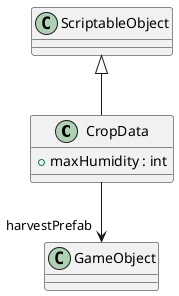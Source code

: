@startuml
class CropData {
    + maxHumidity : int
}
ScriptableObject <|-- CropData
CropData --> "harvestPrefab" GameObject
@enduml
